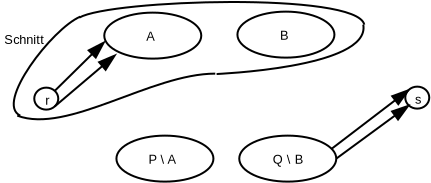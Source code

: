 <?xml version="1.0" encoding="UTF-8"?>
<dia:diagram xmlns:dia="http://www.lysator.liu.se/~alla/dia/"><dia:layer name="Hintergrund" visible="true"><dia:object type="Standard - Ellipse" version="0" id="O0"><dia:attribute name="obj_pos"><dia:point val="22.1,6.45"/></dia:attribute><dia:attribute name="obj_bb"><dia:rectangle val="22.05,6.4;23.35,7.6"/></dia:attribute><dia:attribute name="elem_corner"><dia:point val="22.1,6.45"/></dia:attribute><dia:attribute name="elem_width"><dia:real val="1.2"/></dia:attribute><dia:attribute name="elem_height"><dia:real val="1.1"/></dia:attribute></dia:object><dia:object type="Standard - Text" version="0" id="O1"><dia:attribute name="obj_pos"><dia:point val="22.75,7.3"/></dia:attribute><dia:attribute name="obj_bb"><dia:rectangle val="22.575,6.7;22.925,7.7"/></dia:attribute><dia:attribute name="text"><dia:composite type="text"><dia:attribute name="string"><dia:string>#s#</dia:string></dia:attribute><dia:attribute name="font"><dia:font family="arial" style="0" name="Helvetica"/></dia:attribute><dia:attribute name="height"><dia:real val="0.8"/></dia:attribute><dia:attribute name="pos"><dia:point val="22.75,7.3"/></dia:attribute><dia:attribute name="color"><dia:color val="#000000"/></dia:attribute><dia:attribute name="alignment"><dia:enum val="1"/></dia:attribute></dia:composite></dia:attribute></dia:object><dia:object type="Standard - Ellipse" version="0" id="O2"><dia:attribute name="obj_pos"><dia:point val="3.55,6.5"/></dia:attribute><dia:attribute name="obj_bb"><dia:rectangle val="3.5,6.45;4.8,7.65"/></dia:attribute><dia:attribute name="elem_corner"><dia:point val="3.55,6.5"/></dia:attribute><dia:attribute name="elem_width"><dia:real val="1.2"/></dia:attribute><dia:attribute name="elem_height"><dia:real val="1.1"/></dia:attribute></dia:object><dia:object type="Standard - Text" version="0" id="O3"><dia:attribute name="obj_pos"><dia:point val="4.2,7.35"/></dia:attribute><dia:attribute name="obj_bb"><dia:rectangle val="4.1,6.75;4.3,7.75"/></dia:attribute><dia:attribute name="text"><dia:composite type="text"><dia:attribute name="string"><dia:string>#r#</dia:string></dia:attribute><dia:attribute name="font"><dia:font family="arial" style="0" name="Helvetica"/></dia:attribute><dia:attribute name="height"><dia:real val="0.8"/></dia:attribute><dia:attribute name="pos"><dia:point val="4.2,7.35"/></dia:attribute><dia:attribute name="color"><dia:color val="#000000"/></dia:attribute><dia:attribute name="alignment"><dia:enum val="1"/></dia:attribute></dia:composite></dia:attribute></dia:object><dia:object type="Standard - Ellipse" version="0" id="O4"><dia:attribute name="obj_pos"><dia:point val="7.05,2.75"/></dia:attribute><dia:attribute name="obj_bb"><dia:rectangle val="7,2.7;11.95,5.1"/></dia:attribute><dia:attribute name="elem_corner"><dia:point val="7.05,2.75"/></dia:attribute><dia:attribute name="elem_width"><dia:real val="4.85"/></dia:attribute><dia:attribute name="elem_height"><dia:real val="2.3"/></dia:attribute></dia:object><dia:object type="Standard - Text" version="0" id="O5"><dia:attribute name="obj_pos"><dia:point val="9.3,4.15"/></dia:attribute><dia:attribute name="obj_bb"><dia:rectangle val="9.075,3.55;9.525,4.55"/></dia:attribute><dia:attribute name="text"><dia:composite type="text"><dia:attribute name="string"><dia:string># A#</dia:string></dia:attribute><dia:attribute name="font"><dia:font family="arial" style="0" name="Helvetica"/></dia:attribute><dia:attribute name="height"><dia:real val="0.8"/></dia:attribute><dia:attribute name="pos"><dia:point val="9.3,4.15"/></dia:attribute><dia:attribute name="color"><dia:color val="#000000"/></dia:attribute><dia:attribute name="alignment"><dia:enum val="1"/></dia:attribute></dia:composite></dia:attribute></dia:object><dia:object type="Standard - Ellipse" version="0" id="O6"><dia:attribute name="obj_pos"><dia:point val="13.708,2.7"/></dia:attribute><dia:attribute name="obj_bb"><dia:rectangle val="13.658,2.65;18.608,5.05"/></dia:attribute><dia:attribute name="elem_corner"><dia:point val="13.708,2.7"/></dia:attribute><dia:attribute name="elem_width"><dia:real val="4.85"/></dia:attribute><dia:attribute name="elem_height"><dia:real val="2.3"/></dia:attribute></dia:object><dia:object type="Standard - Text" version="0" id="O7"><dia:attribute name="obj_pos"><dia:point val="15.958,4.1"/></dia:attribute><dia:attribute name="obj_bb"><dia:rectangle val="15.683,3.5;16.233,4.5"/></dia:attribute><dia:attribute name="text"><dia:composite type="text"><dia:attribute name="string"><dia:string># B#</dia:string></dia:attribute><dia:attribute name="font"><dia:font family="arial" style="0" name="Helvetica"/></dia:attribute><dia:attribute name="height"><dia:real val="0.8"/></dia:attribute><dia:attribute name="pos"><dia:point val="15.958,4.1"/></dia:attribute><dia:attribute name="color"><dia:color val="#000000"/></dia:attribute><dia:attribute name="alignment"><dia:enum val="1"/></dia:attribute></dia:composite></dia:attribute></dia:object><dia:object type="Standard - Ellipse" version="0" id="O8"><dia:attribute name="obj_pos"><dia:point val="7.658,8.9"/></dia:attribute><dia:attribute name="obj_bb"><dia:rectangle val="7.608,8.85;12.558,11.25"/></dia:attribute><dia:attribute name="elem_corner"><dia:point val="7.658,8.9"/></dia:attribute><dia:attribute name="elem_width"><dia:real val="4.85"/></dia:attribute><dia:attribute name="elem_height"><dia:real val="2.3"/></dia:attribute></dia:object><dia:object type="Standard - Text" version="0" id="O9"><dia:attribute name="obj_pos"><dia:point val="9.858,10.3"/></dia:attribute><dia:attribute name="obj_bb"><dia:rectangle val="9.208,9.7;10.508,10.7"/></dia:attribute><dia:attribute name="text"><dia:composite type="text"><dia:attribute name="string"><dia:string># P \ A#</dia:string></dia:attribute><dia:attribute name="font"><dia:font family="arial" style="0" name="Helvetica"/></dia:attribute><dia:attribute name="height"><dia:real val="0.8"/></dia:attribute><dia:attribute name="pos"><dia:point val="9.858,10.3"/></dia:attribute><dia:attribute name="color"><dia:color val="#000000"/></dia:attribute><dia:attribute name="alignment"><dia:enum val="1"/></dia:attribute></dia:composite></dia:attribute></dia:object><dia:object type="Standard - Ellipse" version="0" id="O10"><dia:attribute name="obj_pos"><dia:point val="13.8,8.9"/></dia:attribute><dia:attribute name="obj_bb"><dia:rectangle val="13.75,8.85;18.7,11.25"/></dia:attribute><dia:attribute name="elem_corner"><dia:point val="13.8,8.9"/></dia:attribute><dia:attribute name="elem_width"><dia:real val="4.85"/></dia:attribute><dia:attribute name="elem_height"><dia:real val="2.3"/></dia:attribute></dia:object><dia:object type="Standard - Text" version="0" id="O11"><dia:attribute name="obj_pos"><dia:point val="16.15,10.3"/></dia:attribute><dia:attribute name="obj_bb"><dia:rectangle val="15.425,9.7;16.875,10.7"/></dia:attribute><dia:attribute name="text"><dia:composite type="text"><dia:attribute name="string"><dia:string># Q \ B#</dia:string></dia:attribute><dia:attribute name="font"><dia:font family="arial" style="0" name="Helvetica"/></dia:attribute><dia:attribute name="height"><dia:real val="0.8"/></dia:attribute><dia:attribute name="pos"><dia:point val="16.15,10.3"/></dia:attribute><dia:attribute name="color"><dia:color val="#000000"/></dia:attribute><dia:attribute name="alignment"><dia:enum val="1"/></dia:attribute></dia:composite></dia:attribute></dia:object><dia:object type="UML - Message" version="0" id="O12"><dia:attribute name="obj_pos"><dia:point val="18.403,9.569"/></dia:attribute><dia:attribute name="obj_bb"><dia:rectangle val="18.333,6.263;22.558,9.639"/></dia:attribute><dia:attribute name="conn_endpoints"><dia:point val="18.403,9.569"/><dia:point val="22.276,6.611"/></dia:attribute><dia:attribute name="text"><dia:string>##</dia:string></dia:attribute><dia:attribute name="type"><dia:enum val="0"/></dia:attribute><dia:attribute name="text_pos"><dia:point val="20.34,8.09"/></dia:attribute><dia:connections><dia:connection handle="1" to="O0" connection="0"/></dia:connections></dia:object><dia:object type="UML - Message" version="0" id="O13"><dia:attribute name="obj_pos"><dia:point val="18.65,10.05"/></dia:attribute><dia:attribute name="obj_bb"><dia:rectangle val="18.58,7.037;22.553,10.12"/></dia:attribute><dia:attribute name="conn_endpoints"><dia:point val="18.65,10.05"/><dia:point val="22.276,7.389"/></dia:attribute><dia:attribute name="text"><dia:string>##</dia:string></dia:attribute><dia:attribute name="type"><dia:enum val="0"/></dia:attribute><dia:attribute name="text_pos"><dia:point val="20.463,8.719"/></dia:attribute><dia:connections><dia:connection handle="0" to="O10" connection="4"/><dia:connection handle="1" to="O0" connection="5"/></dia:connections></dia:object><dia:object type="UML - Message" version="0" id="O14"><dia:attribute name="obj_pos"><dia:point val="4.574,6.661"/></dia:attribute><dia:attribute name="obj_bb"><dia:rectangle val="4.504,3.899;7.37,6.732"/></dia:attribute><dia:attribute name="conn_endpoints"><dia:point val="4.574,6.661"/><dia:point val="7.053,4.219"/></dia:attribute><dia:attribute name="text"><dia:string>##</dia:string></dia:attribute><dia:attribute name="type"><dia:enum val="0"/></dia:attribute><dia:attribute name="text_pos"><dia:point val="5.814,5.44"/></dia:attribute><dia:connections><dia:connection handle="0" to="O2" connection="2"/></dia:connections></dia:object><dia:object type="UML - Message" version="0" id="O15"><dia:attribute name="obj_pos"><dia:point val="4.574,7.439"/></dia:attribute><dia:attribute name="obj_bb"><dia:rectangle val="4.504,4.531;7.9,7.509"/></dia:attribute><dia:attribute name="conn_endpoints"><dia:point val="4.574,7.439"/><dia:point val="7.603,4.869"/></dia:attribute><dia:attribute name="text"><dia:string>##</dia:string></dia:attribute><dia:attribute name="type"><dia:enum val="0"/></dia:attribute><dia:attribute name="text_pos"><dia:point val="6.089,6.154"/></dia:attribute><dia:connections><dia:connection handle="0" to="O2" connection="7"/></dia:connections></dia:object><dia:object type="Standard - BezierLine" version="0" id="O16"><dia:attribute name="obj_pos"><dia:point val="5.8,3"/></dia:attribute><dia:attribute name="obj_bb"><dia:rectangle val="5.732,2.169;20.109,3.409"/></dia:attribute><dia:attribute name="bez_points"><dia:point val="5.8,3"/><dia:point val="7.35,2.1"/><dia:point val="19.7,1.7"/><dia:point val="20.05,3.35"/></dia:attribute><dia:attribute name="corner_types"><dia:enum val="0"/><dia:enum val="0"/></dia:attribute></dia:object><dia:object type="Standard - BezierLine" version="0" id="O17"><dia:attribute name="obj_pos"><dia:point val="20,3.35"/></dia:attribute><dia:attribute name="obj_bb"><dia:rectangle val="12.652,3.292;20.064,5.869"/></dia:attribute><dia:attribute name="bez_points"><dia:point val="20,3.35"/><dia:point val="20.4,5.55"/><dia:point val="12.411,5.819"/><dia:point val="12.71,5.819"/></dia:attribute><dia:attribute name="corner_types"><dia:enum val="0"/><dia:enum val="0"/></dia:attribute></dia:object><dia:object type="Standard - BezierLine" version="0" id="O18"><dia:attribute name="obj_pos"><dia:point val="5.85,2.95"/></dia:attribute><dia:attribute name="obj_bb"><dia:rectangle val="2.473,2.884;5.916,7.966"/></dia:attribute><dia:attribute name="bez_points"><dia:point val="5.85,2.95"/><dia:point val="4.45,3.55"/><dia:point val="1.55,7.3"/><dia:point val="2.85,7.9"/></dia:attribute><dia:attribute name="corner_types"><dia:enum val="0"/><dia:enum val="0"/></dia:attribute></dia:object><dia:object type="Standard - BezierLine" version="0" id="O19"><dia:attribute name="obj_pos"><dia:point val="12.6,5.8"/></dia:attribute><dia:attribute name="obj_bb"><dia:rectangle val="2.635,5.75;12.65,8.133"/></dia:attribute><dia:attribute name="bez_points"><dia:point val="12.6,5.8"/><dia:point val="9.396,5.8"/><dia:point val="5.2,8.85"/><dia:point val="2.7,7.9"/></dia:attribute><dia:attribute name="corner_types"><dia:enum val="0"/><dia:enum val="0"/></dia:attribute></dia:object><dia:object type="Standard - Text" version="0" id="O20"><dia:attribute name="obj_pos"><dia:point val="2.953,4.313"/></dia:attribute><dia:attribute name="obj_bb"><dia:rectangle val="1.953,3.713;3.953,4.713"/></dia:attribute><dia:attribute name="text"><dia:composite type="text"><dia:attribute name="string"><dia:string># Schnitt#</dia:string></dia:attribute><dia:attribute name="font"><dia:font family="arial" style="0" name="Helvetica"/></dia:attribute><dia:attribute name="height"><dia:real val="0.8"/></dia:attribute><dia:attribute name="pos"><dia:point val="2.953,4.313"/></dia:attribute><dia:attribute name="color"><dia:color val="#000000"/></dia:attribute><dia:attribute name="alignment"><dia:enum val="1"/></dia:attribute></dia:composite></dia:attribute></dia:object></dia:layer></dia:diagram>
